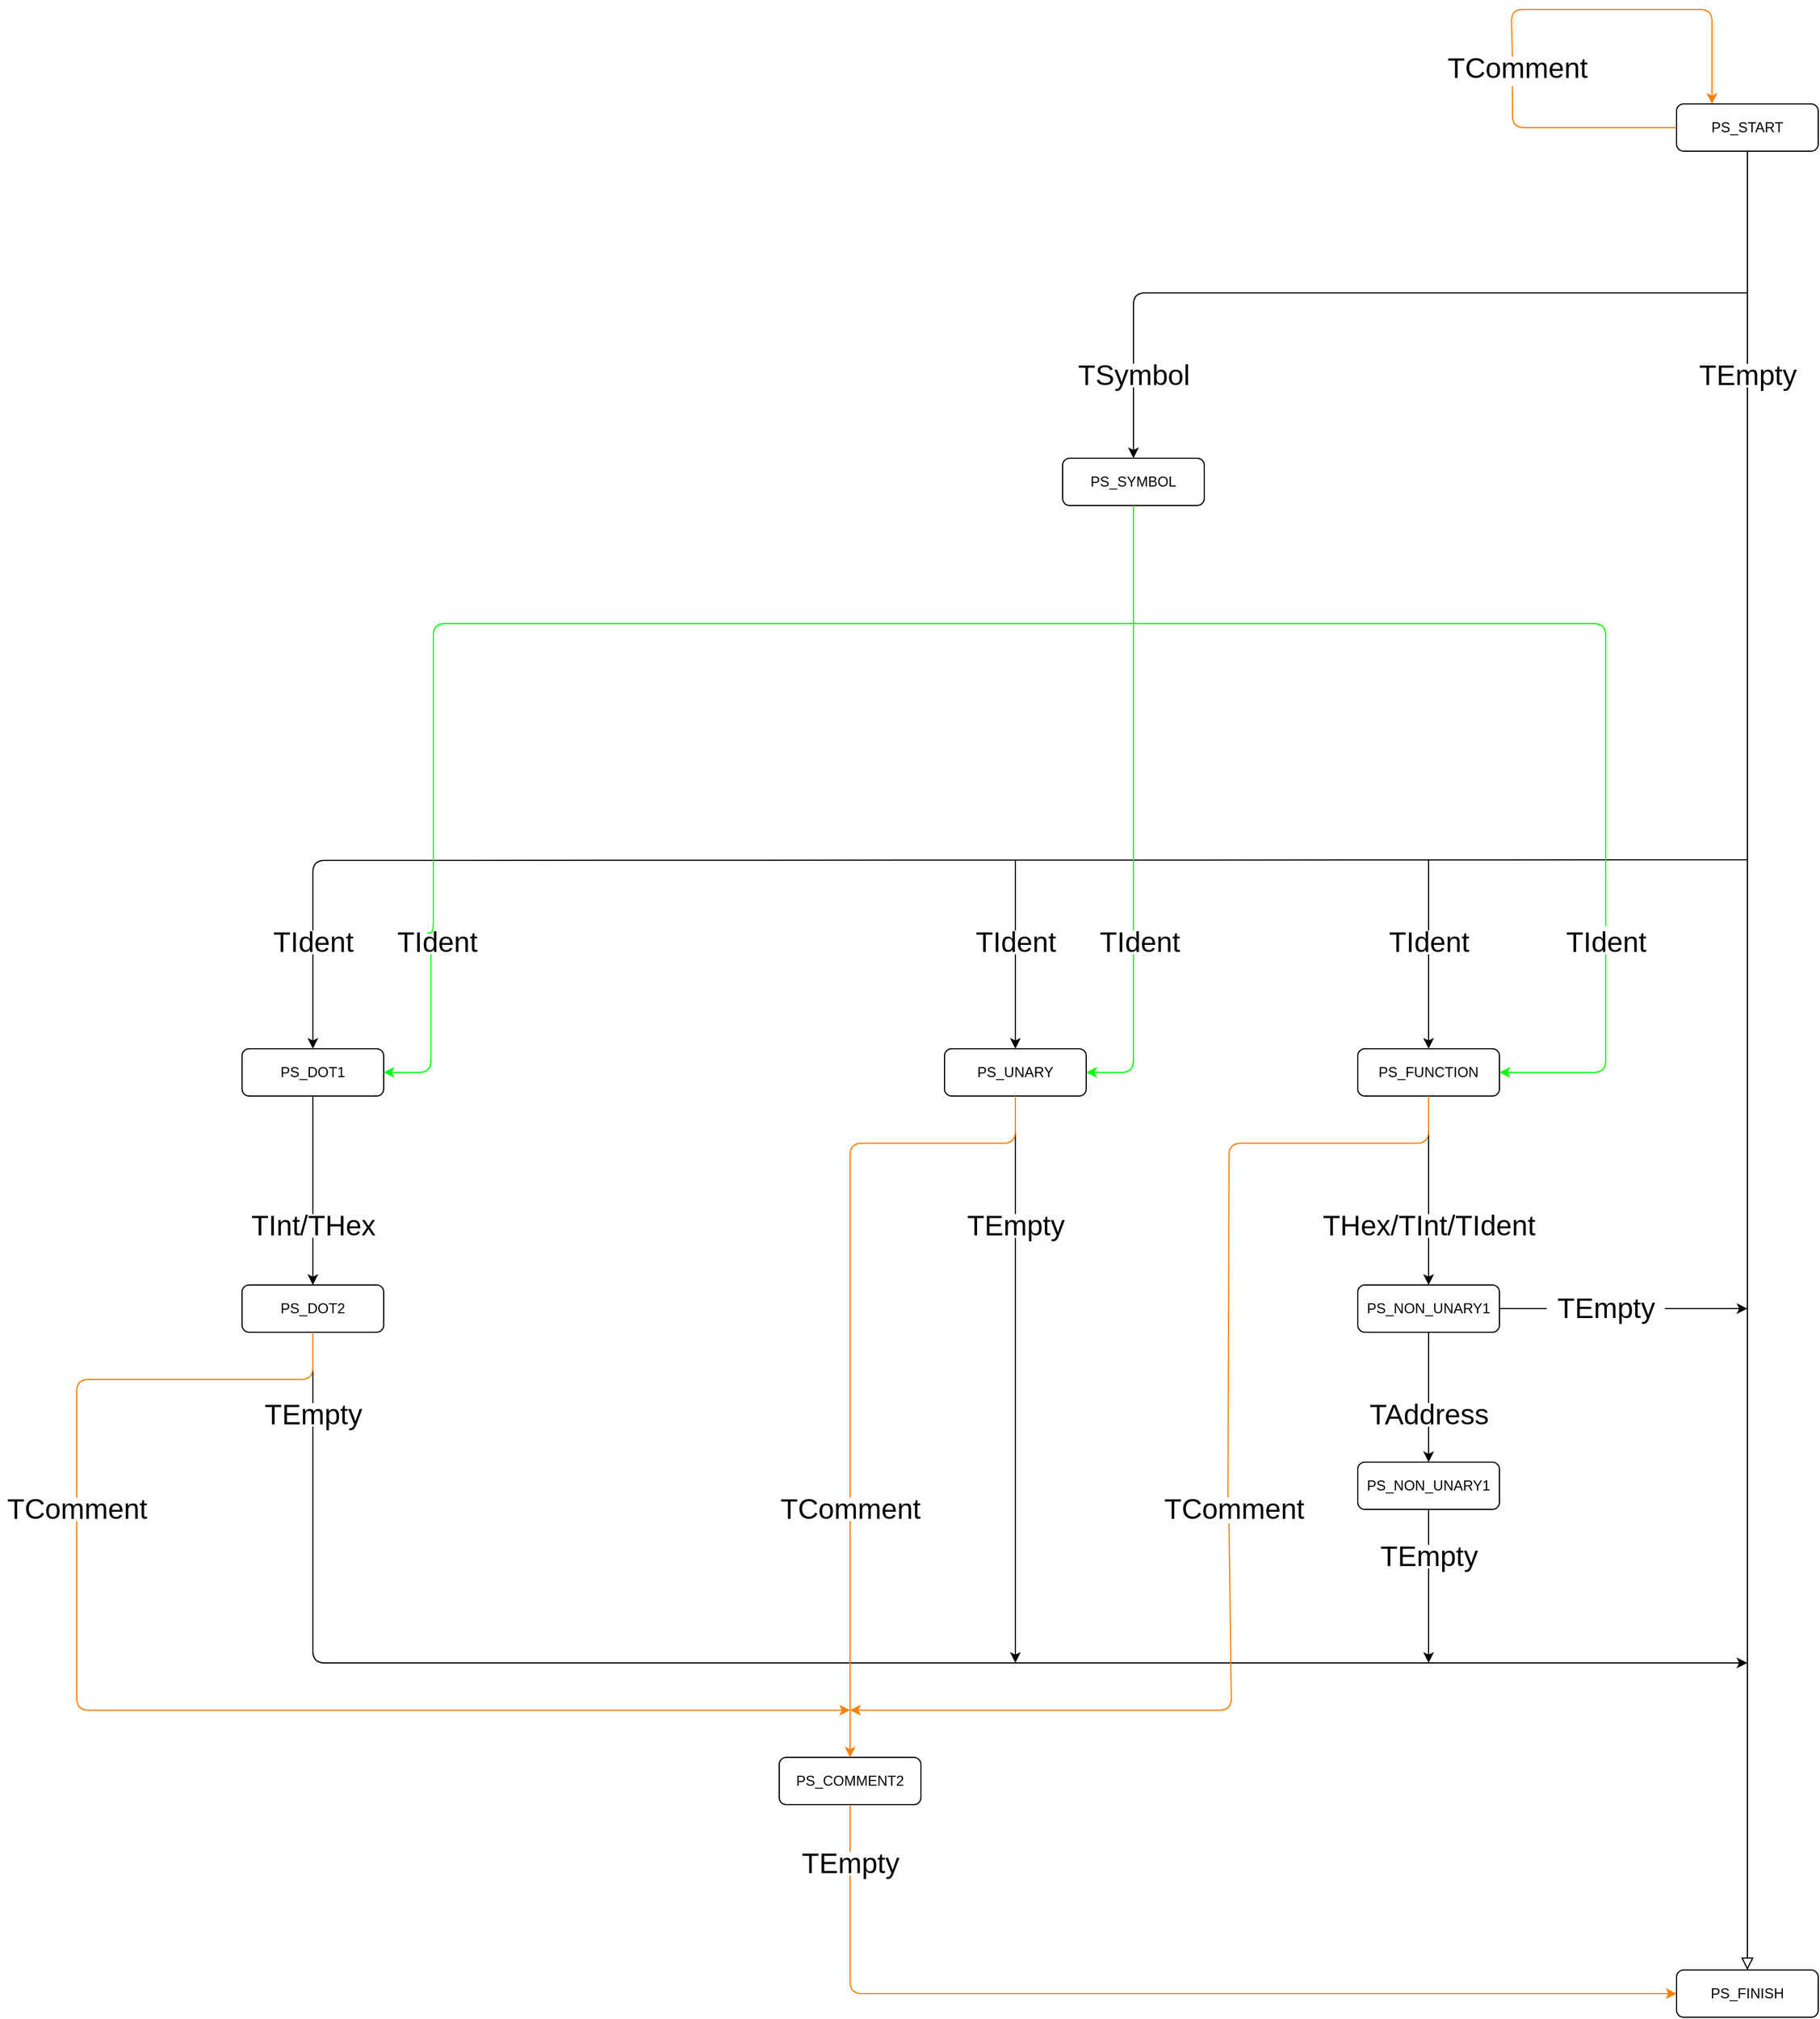 <mxfile version="15.0.3" type="github">
  <diagram id="C5RBs43oDa-KdzZeNtuy" name="Page-1">
    <mxGraphModel dx="2047" dy="2281" grid="1" gridSize="10" guides="1" tooltips="1" connect="1" arrows="1" fold="1" page="1" pageScale="1" pageWidth="827" pageHeight="1169" math="0" shadow="0">
      <root>
        <mxCell id="WIyWlLk6GJQsqaUBKTNV-0" />
        <mxCell id="WIyWlLk6GJQsqaUBKTNV-1" parent="WIyWlLk6GJQsqaUBKTNV-0" />
        <mxCell id="WIyWlLk6GJQsqaUBKTNV-2" value="" style="rounded=0;html=1;jettySize=auto;orthogonalLoop=1;fontSize=11;endArrow=block;endFill=0;endSize=8;strokeWidth=1;shadow=0;labelBackgroundColor=none;edgeStyle=orthogonalEdgeStyle;entryX=0.5;entryY=0;entryDx=0;entryDy=0;startArrow=none;" parent="WIyWlLk6GJQsqaUBKTNV-1" source="BwAWwdijLhmff7g70wNX-13" target="9fOPiK6Cyf-GxQi1RAT0-4" edge="1">
          <mxGeometry relative="1" as="geometry">
            <mxPoint x="640" y="210" as="targetPoint" />
            <Array as="points">
              <mxPoint x="800" y="940" />
              <mxPoint x="800" y="940" />
            </Array>
          </mxGeometry>
        </mxCell>
        <mxCell id="WIyWlLk6GJQsqaUBKTNV-3" value="PS_START" style="rounded=1;whiteSpace=wrap;html=1;fontSize=12;glass=0;strokeWidth=1;shadow=0;" parent="WIyWlLk6GJQsqaUBKTNV-1" vertex="1">
          <mxGeometry x="740" y="-360" width="120" height="40" as="geometry" />
        </mxCell>
        <mxCell id="9fOPiK6Cyf-GxQi1RAT0-7" style="edgeStyle=orthogonalEdgeStyle;rounded=0;orthogonalLoop=1;jettySize=auto;html=1;startArrow=none;" parent="WIyWlLk6GJQsqaUBKTNV-1" source="BwAWwdijLhmff7g70wNX-19" target="9fOPiK6Cyf-GxQi1RAT0-5" edge="1">
          <mxGeometry relative="1" as="geometry" />
        </mxCell>
        <mxCell id="9fOPiK6Cyf-GxQi1RAT0-0" value="PS_FUNCTION" style="rounded=1;whiteSpace=wrap;html=1;fontSize=12;glass=0;strokeWidth=1;shadow=0;" parent="WIyWlLk6GJQsqaUBKTNV-1" vertex="1">
          <mxGeometry x="470" y="440" width="120" height="40" as="geometry" />
        </mxCell>
        <mxCell id="9fOPiK6Cyf-GxQi1RAT0-11" style="edgeStyle=orthogonalEdgeStyle;rounded=0;orthogonalLoop=1;jettySize=auto;html=1;entryX=0.5;entryY=0;entryDx=0;entryDy=0;startArrow=none;" parent="WIyWlLk6GJQsqaUBKTNV-1" source="BwAWwdijLhmff7g70wNX-30" target="9fOPiK6Cyf-GxQi1RAT0-10" edge="1">
          <mxGeometry relative="1" as="geometry" />
        </mxCell>
        <mxCell id="9fOPiK6Cyf-GxQi1RAT0-1" value="PS_DOT1" style="rounded=1;whiteSpace=wrap;html=1;fontSize=12;glass=0;strokeWidth=1;shadow=0;" parent="WIyWlLk6GJQsqaUBKTNV-1" vertex="1">
          <mxGeometry x="-475" y="440" width="120" height="40" as="geometry" />
        </mxCell>
        <mxCell id="9fOPiK6Cyf-GxQi1RAT0-4" value="PS_FINISH" style="rounded=1;whiteSpace=wrap;html=1;fontSize=12;glass=0;strokeWidth=1;shadow=0;" parent="WIyWlLk6GJQsqaUBKTNV-1" vertex="1">
          <mxGeometry x="740" y="1220" width="120" height="40" as="geometry" />
        </mxCell>
        <mxCell id="9fOPiK6Cyf-GxQi1RAT0-9" style="edgeStyle=orthogonalEdgeStyle;rounded=0;orthogonalLoop=1;jettySize=auto;html=1;entryX=0.5;entryY=0;entryDx=0;entryDy=0;startArrow=none;" parent="WIyWlLk6GJQsqaUBKTNV-1" source="BwAWwdijLhmff7g70wNX-21" target="9fOPiK6Cyf-GxQi1RAT0-8" edge="1">
          <mxGeometry relative="1" as="geometry">
            <mxPoint x="530" y="575" as="targetPoint" />
          </mxGeometry>
        </mxCell>
        <mxCell id="9fOPiK6Cyf-GxQi1RAT0-5" value="PS_NON_UNARY1" style="rounded=1;whiteSpace=wrap;html=1;fontSize=12;glass=0;strokeWidth=1;shadow=0;" parent="WIyWlLk6GJQsqaUBKTNV-1" vertex="1">
          <mxGeometry x="470" y="640" width="120" height="40" as="geometry" />
        </mxCell>
        <mxCell id="9fOPiK6Cyf-GxQi1RAT0-8" value="PS_NON_UNARY1" style="rounded=1;whiteSpace=wrap;html=1;fontSize=12;glass=0;strokeWidth=1;shadow=0;" parent="WIyWlLk6GJQsqaUBKTNV-1" vertex="1">
          <mxGeometry x="470" y="790" width="120" height="40" as="geometry" />
        </mxCell>
        <mxCell id="9fOPiK6Cyf-GxQi1RAT0-10" value="PS_DOT2" style="rounded=1;whiteSpace=wrap;html=1;fontSize=12;glass=0;strokeWidth=1;shadow=0;" parent="WIyWlLk6GJQsqaUBKTNV-1" vertex="1">
          <mxGeometry x="-475" y="640" width="120" height="40" as="geometry" />
        </mxCell>
        <mxCell id="9fOPiK6Cyf-GxQi1RAT0-36" style="edgeStyle=orthogonalEdgeStyle;rounded=1;orthogonalLoop=1;jettySize=auto;html=1;exitX=0.5;exitY=1;exitDx=0;exitDy=0;startArrow=none;" parent="WIyWlLk6GJQsqaUBKTNV-1" source="BwAWwdijLhmff7g70wNX-26" edge="1">
          <mxGeometry relative="1" as="geometry">
            <Array as="points">
              <mxPoint x="-415" y="960" />
              <mxPoint x="800" y="960" />
            </Array>
            <mxPoint x="800" y="960" as="targetPoint" />
          </mxGeometry>
        </mxCell>
        <mxCell id="9fOPiK6Cyf-GxQi1RAT0-17" value="PS_UNARY" style="rounded=1;whiteSpace=wrap;html=1;fontSize=12;glass=0;strokeWidth=1;shadow=0;" parent="WIyWlLk6GJQsqaUBKTNV-1" vertex="1">
          <mxGeometry x="120" y="440" width="120" height="40" as="geometry" />
        </mxCell>
        <mxCell id="9fOPiK6Cyf-GxQi1RAT0-22" style="edgeStyle=orthogonalEdgeStyle;rounded=1;orthogonalLoop=1;jettySize=auto;html=1;startArrow=none;" parent="WIyWlLk6GJQsqaUBKTNV-1" target="9fOPiK6Cyf-GxQi1RAT0-1" edge="1" source="BwAWwdijLhmff7g70wNX-2">
          <mxGeometry relative="1" as="geometry">
            <mxPoint x="415" y="280" as="sourcePoint" />
            <mxPoint x="545" y="355" as="targetPoint" />
          </mxGeometry>
        </mxCell>
        <mxCell id="9fOPiK6Cyf-GxQi1RAT0-42" style="edgeStyle=orthogonalEdgeStyle;rounded=1;orthogonalLoop=1;jettySize=auto;html=1;entryX=1;entryY=0.5;entryDx=0;entryDy=0;strokeColor=#00FF00;startArrow=none;" parent="WIyWlLk6GJQsqaUBKTNV-1" target="9fOPiK6Cyf-GxQi1RAT0-1" edge="1" source="BwAWwdijLhmff7g70wNX-58">
          <mxGeometry relative="1" as="geometry">
            <mxPoint x="-105" y="290" as="targetPoint" />
            <mxPoint x="290" y="200" as="sourcePoint" />
            <Array as="points">
              <mxPoint x="-315" y="460" />
            </Array>
          </mxGeometry>
        </mxCell>
        <mxCell id="9fOPiK6Cyf-GxQi1RAT0-43" style="edgeStyle=orthogonalEdgeStyle;rounded=1;orthogonalLoop=1;jettySize=auto;html=1;entryX=1;entryY=0.5;entryDx=0;entryDy=0;strokeColor=#00FF00;startArrow=none;" parent="WIyWlLk6GJQsqaUBKTNV-1" source="BwAWwdijLhmff7g70wNX-72" target="9fOPiK6Cyf-GxQi1RAT0-17" edge="1">
          <mxGeometry relative="1" as="geometry">
            <Array as="points">
              <mxPoint x="280" y="460" />
            </Array>
          </mxGeometry>
        </mxCell>
        <mxCell id="9fOPiK6Cyf-GxQi1RAT0-44" style="edgeStyle=orthogonalEdgeStyle;rounded=1;orthogonalLoop=1;jettySize=auto;html=1;entryX=1;entryY=0.5;entryDx=0;entryDy=0;strokeColor=#00FF00;startArrow=none;" parent="WIyWlLk6GJQsqaUBKTNV-1" target="9fOPiK6Cyf-GxQi1RAT0-0" edge="1" source="BwAWwdijLhmff7g70wNX-64">
          <mxGeometry relative="1" as="geometry">
            <mxPoint x="280" y="200" as="sourcePoint" />
            <Array as="points">
              <mxPoint x="680" y="460" />
            </Array>
          </mxGeometry>
        </mxCell>
        <mxCell id="9fOPiK6Cyf-GxQi1RAT0-40" value="PS_SYMBOL" style="rounded=1;whiteSpace=wrap;html=1;fontSize=12;glass=0;strokeWidth=1;shadow=0;" parent="WIyWlLk6GJQsqaUBKTNV-1" vertex="1">
          <mxGeometry x="220" y="-60" width="120" height="40" as="geometry" />
        </mxCell>
        <mxCell id="9fOPiK6Cyf-GxQi1RAT0-56" value="" style="endArrow=classic;html=1;entryX=0.5;entryY=0;entryDx=0;entryDy=0;rounded=1;startArrow=none;" parent="WIyWlLk6GJQsqaUBKTNV-1" target="9fOPiK6Cyf-GxQi1RAT0-40" edge="1" source="BwAWwdijLhmff7g70wNX-0">
          <mxGeometry width="50" height="50" relative="1" as="geometry">
            <mxPoint x="280" y="-200" as="sourcePoint" />
            <mxPoint x="310" y="170" as="targetPoint" />
          </mxGeometry>
        </mxCell>
        <mxCell id="9fOPiK6Cyf-GxQi1RAT0-57" value="" style="endArrow=classic;html=1;strokeColor=#000000;entryX=0.5;entryY=0;entryDx=0;entryDy=0;startArrow=none;" parent="WIyWlLk6GJQsqaUBKTNV-1" target="9fOPiK6Cyf-GxQi1RAT0-17" edge="1" source="BwAWwdijLhmff7g70wNX-7">
          <mxGeometry width="50" height="50" relative="1" as="geometry">
            <mxPoint x="180" y="280" as="sourcePoint" />
            <mxPoint x="340" y="330" as="targetPoint" />
          </mxGeometry>
        </mxCell>
        <mxCell id="9fOPiK6Cyf-GxQi1RAT0-58" value="" style="endArrow=classic;html=1;strokeColor=#000000;startArrow=none;" parent="WIyWlLk6GJQsqaUBKTNV-1" target="9fOPiK6Cyf-GxQi1RAT0-0" edge="1" source="BwAWwdijLhmff7g70wNX-11">
          <mxGeometry width="50" height="50" relative="1" as="geometry">
            <mxPoint x="530" y="280" as="sourcePoint" />
            <mxPoint x="310" y="330" as="targetPoint" />
          </mxGeometry>
        </mxCell>
        <mxCell id="9fOPiK6Cyf-GxQi1RAT0-64" value="" style="endArrow=classic;html=1;strokeColor=#FF8000;startArrow=none;" parent="WIyWlLk6GJQsqaUBKTNV-1" source="BwAWwdijLhmff7g70wNX-34" edge="1">
          <mxGeometry width="50" height="50" relative="1" as="geometry">
            <mxPoint x="-515" y="680" as="sourcePoint" />
            <mxPoint x="40" y="1000" as="targetPoint" />
            <Array as="points">
              <mxPoint x="-615" y="1000" />
            </Array>
          </mxGeometry>
        </mxCell>
        <mxCell id="9fOPiK6Cyf-GxQi1RAT0-65" value="PS_COMMENT2" style="rounded=1;whiteSpace=wrap;html=1;fontSize=12;glass=0;strokeWidth=1;shadow=0;" parent="WIyWlLk6GJQsqaUBKTNV-1" vertex="1">
          <mxGeometry x="-20" y="1040" width="120" height="40" as="geometry" />
        </mxCell>
        <mxCell id="9fOPiK6Cyf-GxQi1RAT0-67" value="" style="endArrow=classic;html=1;strokeColor=#FF8000;exitX=0.5;exitY=1;exitDx=0;exitDy=0;startArrow=none;entryX=0.5;entryY=0;entryDx=0;entryDy=0;" parent="WIyWlLk6GJQsqaUBKTNV-1" source="BwAWwdijLhmff7g70wNX-74" edge="1" target="9fOPiK6Cyf-GxQi1RAT0-65">
          <mxGeometry width="50" height="50" relative="1" as="geometry">
            <mxPoint x="100" y="490" as="sourcePoint" />
            <mxPoint x="40" y="1000" as="targetPoint" />
            <Array as="points" />
          </mxGeometry>
        </mxCell>
        <mxCell id="9fOPiK6Cyf-GxQi1RAT0-73" value="" style="endArrow=classic;html=1;strokeColor=#000000;exitX=0.5;exitY=1;exitDx=0;exitDy=0;startArrow=none;" parent="WIyWlLk6GJQsqaUBKTNV-1" source="BwAWwdijLhmff7g70wNX-25" edge="1">
          <mxGeometry width="50" height="50" relative="1" as="geometry">
            <mxPoint x="130" y="820" as="sourcePoint" />
            <mxPoint x="180" y="960" as="targetPoint" />
          </mxGeometry>
        </mxCell>
        <mxCell id="9fOPiK6Cyf-GxQi1RAT0-74" value="" style="endArrow=classic;html=1;strokeColor=#000000;exitX=0.5;exitY=1;exitDx=0;exitDy=0;startArrow=none;" parent="WIyWlLk6GJQsqaUBKTNV-1" source="BwAWwdijLhmff7g70wNX-23" edge="1">
          <mxGeometry width="50" height="50" relative="1" as="geometry">
            <mxPoint x="130" y="820" as="sourcePoint" />
            <mxPoint x="530" y="960" as="targetPoint" />
          </mxGeometry>
        </mxCell>
        <mxCell id="9fOPiK6Cyf-GxQi1RAT0-76" value="" style="endArrow=classic;html=1;exitX=0.5;exitY=1;exitDx=0;exitDy=0;strokeColor=#FF8000;startArrow=none;" parent="WIyWlLk6GJQsqaUBKTNV-1" source="BwAWwdijLhmff7g70wNX-46" edge="1" target="9fOPiK6Cyf-GxQi1RAT0-4">
          <mxGeometry width="50" height="50" relative="1" as="geometry">
            <mxPoint x="130" y="600" as="sourcePoint" />
            <mxPoint x="-80" y="1000" as="targetPoint" />
            <Array as="points">
              <mxPoint x="40" y="1240" />
            </Array>
          </mxGeometry>
        </mxCell>
        <mxCell id="9fOPiK6Cyf-GxQi1RAT0-79" value="" style="endArrow=classic;html=1;strokeColor=#FF8000;startArrow=none;exitX=0.469;exitY=1.1;exitDx=0;exitDy=0;exitPerimeter=0;" parent="WIyWlLk6GJQsqaUBKTNV-1" source="BwAWwdijLhmff7g70wNX-55" edge="1">
          <mxGeometry width="50" height="50" relative="1" as="geometry">
            <mxPoint x="360" y="640" as="sourcePoint" />
            <mxPoint x="40" y="1000" as="targetPoint" />
            <Array as="points">
              <mxPoint x="363" y="1000" />
            </Array>
          </mxGeometry>
        </mxCell>
        <mxCell id="BwAWwdijLhmff7g70wNX-2" value="&lt;font style=&quot;font-size: 24px&quot;&gt;TIdent&lt;/font&gt;" style="text;html=1;align=center;verticalAlign=middle;resizable=0;points=[];autosize=1;strokeColor=none;" vertex="1" parent="WIyWlLk6GJQsqaUBKTNV-1">
          <mxGeometry x="-455" y="340" width="80" height="20" as="geometry" />
        </mxCell>
        <mxCell id="BwAWwdijLhmff7g70wNX-3" value="" style="edgeStyle=orthogonalEdgeStyle;rounded=1;orthogonalLoop=1;jettySize=auto;html=1;endArrow=none;" edge="1" parent="WIyWlLk6GJQsqaUBKTNV-1" target="BwAWwdijLhmff7g70wNX-2">
          <mxGeometry relative="1" as="geometry">
            <mxPoint x="800" y="280" as="sourcePoint" />
            <mxPoint x="-180" y="440" as="targetPoint" />
          </mxGeometry>
        </mxCell>
        <mxCell id="BwAWwdijLhmff7g70wNX-0" value="&lt;font style=&quot;font-size: 24px&quot;&gt;TSymbol&lt;/font&gt;" style="text;html=1;align=center;verticalAlign=middle;resizable=0;points=[];autosize=1;strokeColor=none;" vertex="1" parent="WIyWlLk6GJQsqaUBKTNV-1">
          <mxGeometry x="225" y="-140" width="110" height="20" as="geometry" />
        </mxCell>
        <mxCell id="BwAWwdijLhmff7g70wNX-6" value="" style="endArrow=none;html=1;entryX=0.5;entryY=0;entryDx=0;entryDy=0;rounded=1;" edge="1" parent="WIyWlLk6GJQsqaUBKTNV-1" target="BwAWwdijLhmff7g70wNX-0">
          <mxGeometry width="50" height="50" relative="1" as="geometry">
            <mxPoint x="800" y="-200" as="sourcePoint" />
            <mxPoint x="280" y="-120" as="targetPoint" />
            <Array as="points">
              <mxPoint x="280" y="-200" />
            </Array>
          </mxGeometry>
        </mxCell>
        <mxCell id="BwAWwdijLhmff7g70wNX-7" value="&lt;font style=&quot;font-size: 24px&quot;&gt;TIdent&lt;/font&gt;" style="text;html=1;align=center;verticalAlign=middle;resizable=0;points=[];autosize=1;strokeColor=none;" vertex="1" parent="WIyWlLk6GJQsqaUBKTNV-1">
          <mxGeometry x="140" y="340" width="80" height="20" as="geometry" />
        </mxCell>
        <mxCell id="BwAWwdijLhmff7g70wNX-8" value="" style="endArrow=none;html=1;strokeColor=#000000;entryX=0.5;entryY=0;entryDx=0;entryDy=0;" edge="1" parent="WIyWlLk6GJQsqaUBKTNV-1" target="BwAWwdijLhmff7g70wNX-7">
          <mxGeometry width="50" height="50" relative="1" as="geometry">
            <mxPoint x="180" y="280" as="sourcePoint" />
            <mxPoint x="180" y="450" as="targetPoint" />
          </mxGeometry>
        </mxCell>
        <mxCell id="BwAWwdijLhmff7g70wNX-11" value="&lt;font style=&quot;font-size: 24px&quot;&gt;TIdent&lt;/font&gt;" style="text;html=1;align=center;verticalAlign=middle;resizable=0;points=[];autosize=1;strokeColor=none;" vertex="1" parent="WIyWlLk6GJQsqaUBKTNV-1">
          <mxGeometry x="490" y="340" width="80" height="20" as="geometry" />
        </mxCell>
        <mxCell id="BwAWwdijLhmff7g70wNX-12" value="" style="endArrow=none;html=1;strokeColor=#000000;" edge="1" parent="WIyWlLk6GJQsqaUBKTNV-1" target="BwAWwdijLhmff7g70wNX-11">
          <mxGeometry width="50" height="50" relative="1" as="geometry">
            <mxPoint x="530" y="280" as="sourcePoint" />
            <mxPoint x="530" y="440" as="targetPoint" />
          </mxGeometry>
        </mxCell>
        <mxCell id="BwAWwdijLhmff7g70wNX-13" value="&lt;font style=&quot;font-size: 24px&quot;&gt;TEmpty&lt;/font&gt;" style="text;html=1;align=center;verticalAlign=middle;resizable=0;points=[];autosize=1;strokeColor=none;" vertex="1" parent="WIyWlLk6GJQsqaUBKTNV-1">
          <mxGeometry x="750" y="-140" width="100" height="20" as="geometry" />
        </mxCell>
        <mxCell id="BwAWwdijLhmff7g70wNX-14" value="" style="rounded=0;html=1;jettySize=auto;orthogonalLoop=1;fontSize=11;endArrow=none;endFill=0;endSize=8;strokeWidth=1;shadow=0;labelBackgroundColor=none;edgeStyle=orthogonalEdgeStyle;entryX=0.5;entryY=0;entryDx=0;entryDy=0;" edge="1" parent="WIyWlLk6GJQsqaUBKTNV-1" source="WIyWlLk6GJQsqaUBKTNV-3" target="BwAWwdijLhmff7g70wNX-13">
          <mxGeometry relative="1" as="geometry">
            <mxPoint x="650" y="960" as="targetPoint" />
            <Array as="points" />
            <mxPoint x="650" y="-160" as="sourcePoint" />
          </mxGeometry>
        </mxCell>
        <mxCell id="BwAWwdijLhmff7g70wNX-19" value="&lt;font style=&quot;font-size: 24px&quot;&gt;THex/TInt/TIdent&lt;/font&gt;" style="text;html=1;align=center;verticalAlign=middle;resizable=0;points=[];autosize=1;strokeColor=none;" vertex="1" parent="WIyWlLk6GJQsqaUBKTNV-1">
          <mxGeometry x="430" y="580" width="200" height="20" as="geometry" />
        </mxCell>
        <mxCell id="BwAWwdijLhmff7g70wNX-20" value="" style="edgeStyle=orthogonalEdgeStyle;rounded=0;orthogonalLoop=1;jettySize=auto;html=1;endArrow=none;" edge="1" parent="WIyWlLk6GJQsqaUBKTNV-1" source="9fOPiK6Cyf-GxQi1RAT0-0" target="BwAWwdijLhmff7g70wNX-19">
          <mxGeometry relative="1" as="geometry">
            <mxPoint x="530" y="480" as="sourcePoint" />
            <mxPoint x="530" y="630" as="targetPoint" />
          </mxGeometry>
        </mxCell>
        <mxCell id="BwAWwdijLhmff7g70wNX-21" value="&lt;font style=&quot;font-size: 24px&quot;&gt;TAddress&lt;/font&gt;" style="text;html=1;align=center;verticalAlign=middle;resizable=0;points=[];autosize=1;strokeColor=none;" vertex="1" parent="WIyWlLk6GJQsqaUBKTNV-1">
          <mxGeometry x="470" y="740" width="120" height="20" as="geometry" />
        </mxCell>
        <mxCell id="BwAWwdijLhmff7g70wNX-22" value="" style="edgeStyle=orthogonalEdgeStyle;rounded=0;orthogonalLoop=1;jettySize=auto;html=1;entryX=0.5;entryY=0;entryDx=0;entryDy=0;endArrow=none;" edge="1" parent="WIyWlLk6GJQsqaUBKTNV-1" source="9fOPiK6Cyf-GxQi1RAT0-5" target="BwAWwdijLhmff7g70wNX-21">
          <mxGeometry relative="1" as="geometry">
            <mxPoint x="530" y="740" as="targetPoint" />
            <mxPoint x="530" y="670" as="sourcePoint" />
          </mxGeometry>
        </mxCell>
        <mxCell id="BwAWwdijLhmff7g70wNX-23" value="&lt;font style=&quot;font-size: 24px&quot;&gt;TEmpty&lt;/font&gt;" style="text;html=1;align=center;verticalAlign=middle;resizable=0;points=[];autosize=1;strokeColor=none;" vertex="1" parent="WIyWlLk6GJQsqaUBKTNV-1">
          <mxGeometry x="480" y="860" width="100" height="20" as="geometry" />
        </mxCell>
        <mxCell id="BwAWwdijLhmff7g70wNX-24" value="" style="endArrow=none;html=1;strokeColor=#000000;exitX=0.5;exitY=1;exitDx=0;exitDy=0;" edge="1" parent="WIyWlLk6GJQsqaUBKTNV-1" source="9fOPiK6Cyf-GxQi1RAT0-8" target="BwAWwdijLhmff7g70wNX-23">
          <mxGeometry width="50" height="50" relative="1" as="geometry">
            <mxPoint x="530" y="830" as="sourcePoint" />
            <mxPoint x="530" y="920" as="targetPoint" />
          </mxGeometry>
        </mxCell>
        <mxCell id="BwAWwdijLhmff7g70wNX-26" value="&lt;font style=&quot;font-size: 24px&quot;&gt;TEmpty&lt;/font&gt;" style="text;html=1;align=center;verticalAlign=middle;resizable=0;points=[];autosize=1;strokeColor=none;" vertex="1" parent="WIyWlLk6GJQsqaUBKTNV-1">
          <mxGeometry x="-465" y="740" width="100" height="20" as="geometry" />
        </mxCell>
        <mxCell id="BwAWwdijLhmff7g70wNX-27" value="" style="edgeStyle=orthogonalEdgeStyle;rounded=1;orthogonalLoop=1;jettySize=auto;html=1;entryX=0.5;entryY=0;entryDx=0;entryDy=0;exitX=0.5;exitY=1;exitDx=0;exitDy=0;endArrow=none;" edge="1" parent="WIyWlLk6GJQsqaUBKTNV-1" source="9fOPiK6Cyf-GxQi1RAT0-10" target="BwAWwdijLhmff7g70wNX-26">
          <mxGeometry relative="1" as="geometry">
            <Array as="points" />
            <mxPoint x="-415" y="680" as="sourcePoint" />
            <mxPoint x="505" y="1050" as="targetPoint" />
          </mxGeometry>
        </mxCell>
        <mxCell id="BwAWwdijLhmff7g70wNX-25" value="&lt;font style=&quot;font-size: 24px&quot;&gt;TEmpty&lt;/font&gt;" style="text;html=1;align=center;verticalAlign=middle;resizable=0;points=[];autosize=1;strokeColor=none;" vertex="1" parent="WIyWlLk6GJQsqaUBKTNV-1">
          <mxGeometry x="130" y="580" width="100" height="20" as="geometry" />
        </mxCell>
        <mxCell id="BwAWwdijLhmff7g70wNX-28" value="" style="endArrow=none;html=1;strokeColor=#000000;exitX=0.5;exitY=1;exitDx=0;exitDy=0;" edge="1" parent="WIyWlLk6GJQsqaUBKTNV-1" source="9fOPiK6Cyf-GxQi1RAT0-17" target="BwAWwdijLhmff7g70wNX-25">
          <mxGeometry width="50" height="50" relative="1" as="geometry">
            <mxPoint x="180" y="490" as="sourcePoint" />
            <mxPoint x="180" y="920" as="targetPoint" />
          </mxGeometry>
        </mxCell>
        <mxCell id="BwAWwdijLhmff7g70wNX-30" value="&lt;font style=&quot;font-size: 24px&quot;&gt;TInt/THex&lt;/font&gt;" style="text;html=1;align=center;verticalAlign=middle;resizable=0;points=[];autosize=1;strokeColor=none;" vertex="1" parent="WIyWlLk6GJQsqaUBKTNV-1">
          <mxGeometry x="-475" y="580" width="120" height="20" as="geometry" />
        </mxCell>
        <mxCell id="BwAWwdijLhmff7g70wNX-33" value="" style="edgeStyle=orthogonalEdgeStyle;rounded=0;orthogonalLoop=1;jettySize=auto;html=1;entryX=0.5;entryY=0;entryDx=0;entryDy=0;endArrow=none;" edge="1" parent="WIyWlLk6GJQsqaUBKTNV-1" source="9fOPiK6Cyf-GxQi1RAT0-1" target="BwAWwdijLhmff7g70wNX-30">
          <mxGeometry relative="1" as="geometry">
            <mxPoint x="-415" y="480" as="sourcePoint" />
            <mxPoint x="-415" y="640" as="targetPoint" />
          </mxGeometry>
        </mxCell>
        <mxCell id="BwAWwdijLhmff7g70wNX-34" value="&lt;font style=&quot;font-size: 24px&quot;&gt;TComment&lt;/font&gt;" style="text;html=1;align=center;verticalAlign=middle;resizable=0;points=[];autosize=1;strokeColor=none;" vertex="1" parent="WIyWlLk6GJQsqaUBKTNV-1">
          <mxGeometry x="-680" y="820" width="130" height="20" as="geometry" />
        </mxCell>
        <mxCell id="BwAWwdijLhmff7g70wNX-39" value="" style="endArrow=none;html=1;strokeColor=#FF8000;entryX=0.5;entryY=0;entryDx=0;entryDy=0;startArrow=none;" edge="1" parent="WIyWlLk6GJQsqaUBKTNV-1" source="9fOPiK6Cyf-GxQi1RAT0-10" target="BwAWwdijLhmff7g70wNX-34">
          <mxGeometry width="50" height="50" relative="1" as="geometry">
            <mxPoint x="-415" y="680" as="sourcePoint" />
            <mxPoint x="-615" y="930" as="targetPoint" />
            <Array as="points">
              <mxPoint x="-415" y="720" />
              <mxPoint x="-615" y="720" />
            </Array>
          </mxGeometry>
        </mxCell>
        <mxCell id="BwAWwdijLhmff7g70wNX-41" value="" style="endArrow=classic;html=1;exitX=1;exitY=0.5;exitDx=0;exitDy=0;startArrow=none;" edge="1" parent="WIyWlLk6GJQsqaUBKTNV-1" source="BwAWwdijLhmff7g70wNX-42">
          <mxGeometry width="50" height="50" relative="1" as="geometry">
            <mxPoint x="620" y="690" as="sourcePoint" />
            <mxPoint x="800" y="660" as="targetPoint" />
          </mxGeometry>
        </mxCell>
        <mxCell id="BwAWwdijLhmff7g70wNX-42" value="&lt;font style=&quot;font-size: 24px&quot;&gt;TEmpty&lt;/font&gt;" style="text;html=1;align=center;verticalAlign=middle;resizable=0;points=[];autosize=1;strokeColor=none;" vertex="1" parent="WIyWlLk6GJQsqaUBKTNV-1">
          <mxGeometry x="630" y="650" width="100" height="20" as="geometry" />
        </mxCell>
        <mxCell id="BwAWwdijLhmff7g70wNX-43" value="" style="endArrow=none;html=1;exitX=1;exitY=0.5;exitDx=0;exitDy=0;" edge="1" parent="WIyWlLk6GJQsqaUBKTNV-1" source="9fOPiK6Cyf-GxQi1RAT0-5" target="BwAWwdijLhmff7g70wNX-42">
          <mxGeometry width="50" height="50" relative="1" as="geometry">
            <mxPoint x="590" y="660" as="sourcePoint" />
            <mxPoint x="740" y="660" as="targetPoint" />
          </mxGeometry>
        </mxCell>
        <mxCell id="BwAWwdijLhmff7g70wNX-46" value="&lt;font style=&quot;font-size: 24px&quot;&gt;TEmpty&lt;/font&gt;" style="text;html=1;align=center;verticalAlign=middle;resizable=0;points=[];autosize=1;strokeColor=none;" vertex="1" parent="WIyWlLk6GJQsqaUBKTNV-1">
          <mxGeometry x="-10" y="1120" width="100" height="20" as="geometry" />
        </mxCell>
        <mxCell id="BwAWwdijLhmff7g70wNX-47" value="" style="endArrow=none;html=1;exitX=0.5;exitY=1;exitDx=0;exitDy=0;strokeColor=#FF8000;" edge="1" parent="WIyWlLk6GJQsqaUBKTNV-1" source="9fOPiK6Cyf-GxQi1RAT0-65" target="BwAWwdijLhmff7g70wNX-46">
          <mxGeometry width="50" height="50" relative="1" as="geometry">
            <mxPoint x="-615" y="920" as="sourcePoint" />
            <mxPoint x="-235" y="1000" as="targetPoint" />
            <Array as="points" />
          </mxGeometry>
        </mxCell>
        <mxCell id="BwAWwdijLhmff7g70wNX-55" value="&lt;font style=&quot;font-size: 24px&quot;&gt;TComment&lt;/font&gt;" style="text;html=1;align=center;verticalAlign=middle;resizable=0;points=[];autosize=1;strokeColor=none;" vertex="1" parent="WIyWlLk6GJQsqaUBKTNV-1">
          <mxGeometry x="300" y="820" width="130" height="20" as="geometry" />
        </mxCell>
        <mxCell id="BwAWwdijLhmff7g70wNX-56" value="" style="endArrow=none;html=1;strokeColor=#FF8000;entryX=0.462;entryY=0;entryDx=0;entryDy=0;entryPerimeter=0;" edge="1" parent="WIyWlLk6GJQsqaUBKTNV-1" target="BwAWwdijLhmff7g70wNX-55">
          <mxGeometry width="50" height="50" relative="1" as="geometry">
            <mxPoint x="530" y="480" as="sourcePoint" />
            <mxPoint x="360" y="610" as="targetPoint" />
            <Array as="points">
              <mxPoint x="530" y="520" />
              <mxPoint x="361" y="520" />
            </Array>
          </mxGeometry>
        </mxCell>
        <mxCell id="BwAWwdijLhmff7g70wNX-58" value="&lt;font style=&quot;font-size: 24px&quot;&gt;TIdent&lt;/font&gt;" style="text;html=1;align=center;verticalAlign=middle;resizable=0;points=[];autosize=1;strokeColor=none;" vertex="1" parent="WIyWlLk6GJQsqaUBKTNV-1">
          <mxGeometry x="-350" y="340" width="80" height="20" as="geometry" />
        </mxCell>
        <mxCell id="BwAWwdijLhmff7g70wNX-61" value="" style="edgeStyle=orthogonalEdgeStyle;rounded=1;orthogonalLoop=1;jettySize=auto;html=1;entryX=0.4;entryY=0.1;entryDx=0;entryDy=0;strokeColor=#00FF00;startArrow=none;endArrow=none;entryPerimeter=0;" edge="1" parent="WIyWlLk6GJQsqaUBKTNV-1" target="BwAWwdijLhmff7g70wNX-58">
          <mxGeometry relative="1" as="geometry">
            <mxPoint x="-355" y="460" as="targetPoint" />
            <mxPoint x="280" y="80" as="sourcePoint" />
            <Array as="points">
              <mxPoint x="-313" y="80" />
              <mxPoint x="-313" y="342" />
            </Array>
          </mxGeometry>
        </mxCell>
        <mxCell id="BwAWwdijLhmff7g70wNX-64" value="&lt;font style=&quot;font-size: 24px&quot;&gt;TIdent&lt;/font&gt;" style="text;html=1;align=center;verticalAlign=middle;resizable=0;points=[];autosize=1;strokeColor=none;" vertex="1" parent="WIyWlLk6GJQsqaUBKTNV-1">
          <mxGeometry x="640" y="340" width="80" height="20" as="geometry" />
        </mxCell>
        <mxCell id="BwAWwdijLhmff7g70wNX-68" value="" style="edgeStyle=orthogonalEdgeStyle;rounded=1;orthogonalLoop=1;jettySize=auto;html=1;strokeColor=#00FF00;endArrow=none;" edge="1" parent="WIyWlLk6GJQsqaUBKTNV-1">
          <mxGeometry relative="1" as="geometry">
            <mxPoint x="280" y="80" as="sourcePoint" />
            <Array as="points">
              <mxPoint x="680" y="80" />
              <mxPoint x="680" y="336" />
            </Array>
            <mxPoint x="680" y="336" as="targetPoint" />
          </mxGeometry>
        </mxCell>
        <mxCell id="BwAWwdijLhmff7g70wNX-72" value="&lt;span style=&quot;font-size: 24px&quot;&gt;TIdent&lt;/span&gt;" style="text;html=1;align=center;verticalAlign=middle;resizable=0;points=[];autosize=1;strokeColor=none;" vertex="1" parent="WIyWlLk6GJQsqaUBKTNV-1">
          <mxGeometry x="245" y="340" width="80" height="20" as="geometry" />
        </mxCell>
        <mxCell id="BwAWwdijLhmff7g70wNX-73" value="" style="edgeStyle=orthogonalEdgeStyle;rounded=1;orthogonalLoop=1;jettySize=auto;html=1;strokeColor=#00FF00;endArrow=none;" edge="1" parent="WIyWlLk6GJQsqaUBKTNV-1" source="9fOPiK6Cyf-GxQi1RAT0-40" target="BwAWwdijLhmff7g70wNX-72">
          <mxGeometry relative="1" as="geometry">
            <Array as="points">
              <mxPoint x="280" y="260" />
              <mxPoint x="280" y="260" />
            </Array>
            <mxPoint x="280" y="-20" as="sourcePoint" />
            <mxPoint x="285" y="350" as="targetPoint" />
          </mxGeometry>
        </mxCell>
        <mxCell id="BwAWwdijLhmff7g70wNX-74" value="&lt;font style=&quot;font-size: 24px&quot;&gt;TComment&lt;/font&gt;" style="text;html=1;align=center;verticalAlign=middle;resizable=0;points=[];autosize=1;strokeColor=none;" vertex="1" parent="WIyWlLk6GJQsqaUBKTNV-1">
          <mxGeometry x="-25" y="820" width="130" height="20" as="geometry" />
        </mxCell>
        <mxCell id="BwAWwdijLhmff7g70wNX-75" value="" style="endArrow=none;html=1;strokeColor=#FF8000;exitX=0.5;exitY=1;exitDx=0;exitDy=0;" edge="1" parent="WIyWlLk6GJQsqaUBKTNV-1" source="9fOPiK6Cyf-GxQi1RAT0-17" target="BwAWwdijLhmff7g70wNX-74">
          <mxGeometry width="50" height="50" relative="1" as="geometry">
            <mxPoint x="180" y="490" as="sourcePoint" />
            <mxPoint x="80" y="840" as="targetPoint" />
            <Array as="points">
              <mxPoint x="180" y="520" />
              <mxPoint x="40" y="520" />
            </Array>
          </mxGeometry>
        </mxCell>
        <mxCell id="BwAWwdijLhmff7g70wNX-76" value="" style="endArrow=classic;html=1;strokeColor=#FF8000;exitX=0.469;exitY=0;exitDx=0;exitDy=0;entryX=0.25;entryY=0;entryDx=0;entryDy=0;startArrow=none;exitPerimeter=0;" edge="1" parent="WIyWlLk6GJQsqaUBKTNV-1" source="BwAWwdijLhmff7g70wNX-79" target="WIyWlLk6GJQsqaUBKTNV-3">
          <mxGeometry width="50" height="50" relative="1" as="geometry">
            <mxPoint x="390" y="-170" as="sourcePoint" />
            <mxPoint x="700" y="-460" as="targetPoint" />
            <Array as="points">
              <mxPoint x="600" y="-440" />
              <mxPoint x="770" y="-440" />
            </Array>
          </mxGeometry>
        </mxCell>
        <mxCell id="BwAWwdijLhmff7g70wNX-79" value="&lt;font style=&quot;font-size: 24px&quot;&gt;TComment&lt;/font&gt;" style="text;html=1;align=center;verticalAlign=middle;resizable=0;points=[];autosize=1;strokeColor=none;" vertex="1" parent="WIyWlLk6GJQsqaUBKTNV-1">
          <mxGeometry x="540" y="-400" width="130" height="20" as="geometry" />
        </mxCell>
        <mxCell id="BwAWwdijLhmff7g70wNX-82" value="" style="endArrow=none;html=1;strokeColor=#FF8000;exitX=0;exitY=0.5;exitDx=0;exitDy=0;entryX=0.469;entryY=1.25;entryDx=0;entryDy=0;entryPerimeter=0;" edge="1" parent="WIyWlLk6GJQsqaUBKTNV-1" source="WIyWlLk6GJQsqaUBKTNV-3" target="BwAWwdijLhmff7g70wNX-79">
          <mxGeometry width="50" height="50" relative="1" as="geometry">
            <mxPoint x="740" y="-340" as="sourcePoint" />
            <mxPoint x="770" y="-360" as="targetPoint" />
            <Array as="points">
              <mxPoint x="601" y="-340" />
            </Array>
          </mxGeometry>
        </mxCell>
      </root>
    </mxGraphModel>
  </diagram>
</mxfile>
